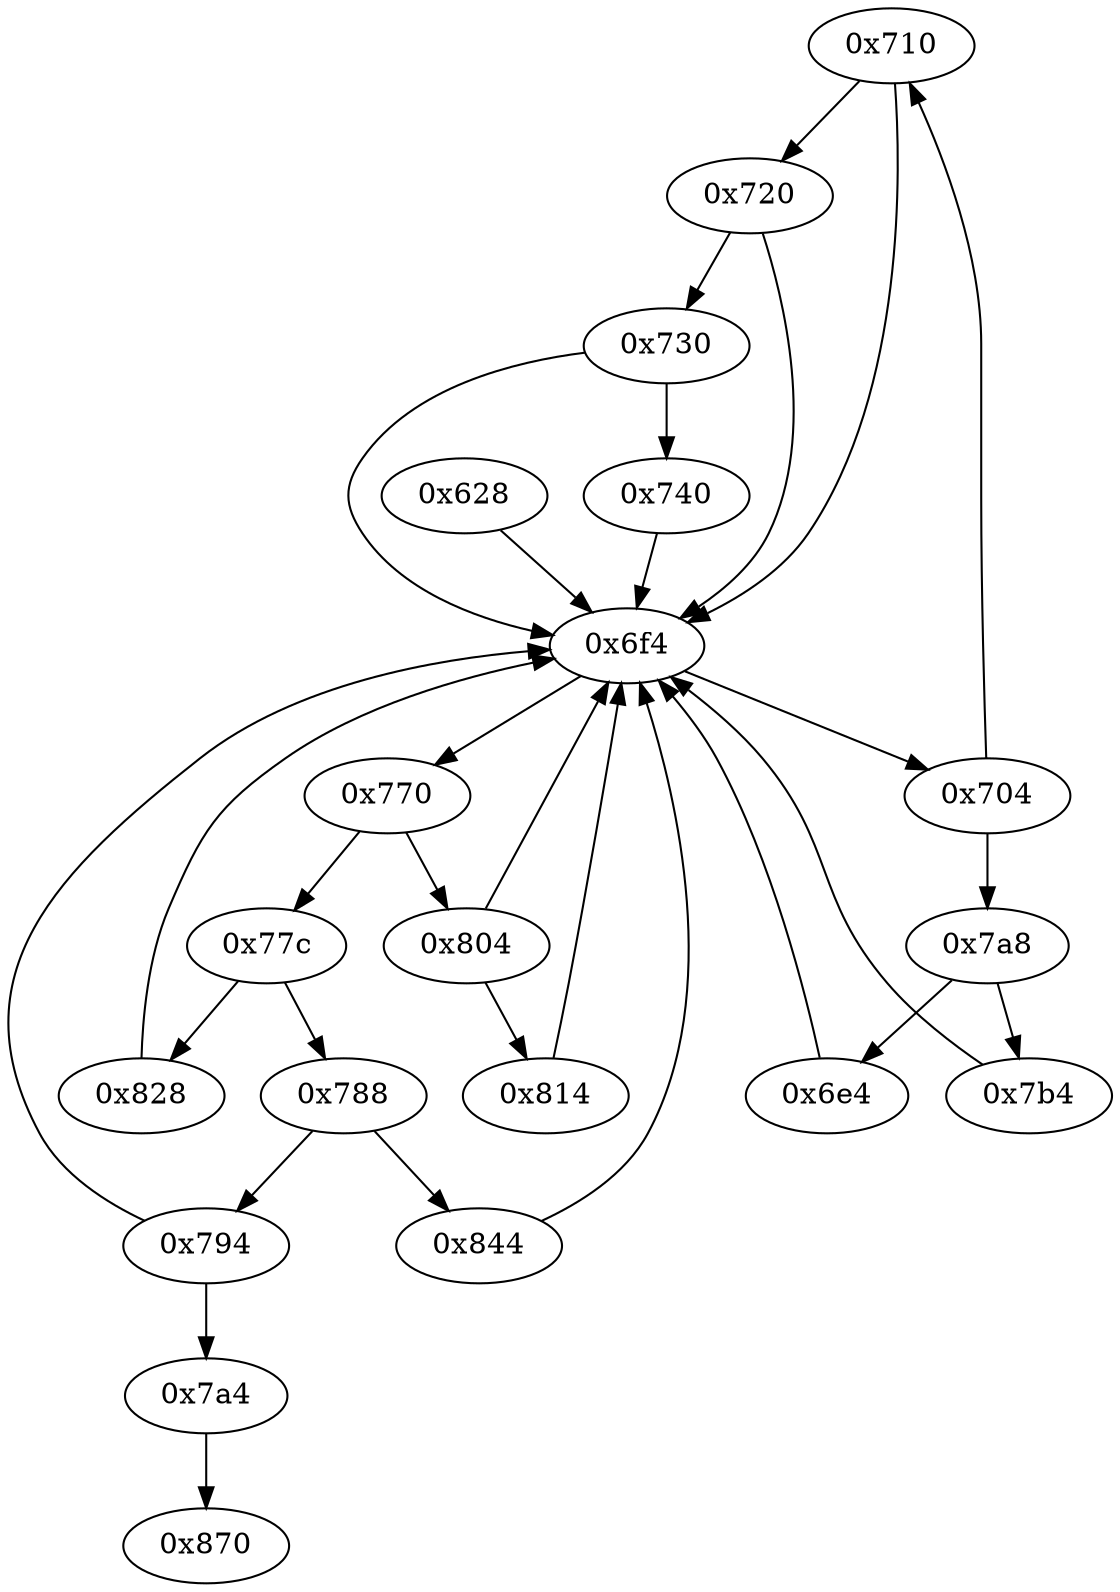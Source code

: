 strict digraph "" {
	"0x710"	 [opcode="[u'ldr', u'cmp', u'mov', u'b']"];
	"0x720"	 [opcode="[u'ldr', u'cmp', u'mov', u'b']"];
	"0x710" -> "0x720";
	"0x6f4"	 [opcode="[u'mov', u'ldr', u'cmp', u'b']"];
	"0x710" -> "0x6f4";
	"0x788"	 [opcode="[u'ldr', u'cmp', u'b']"];
	"0x844"	 [opcode="[u'str', u'str', u'str', u'str', u'ldr', u'ldr', u'ldr', u'ldr', u'cmp', u'mov', u'b']"];
	"0x788" -> "0x844";
	"0x794"	 [opcode="[u'ldr', u'cmp', u'mov', u'b']"];
	"0x788" -> "0x794";
	"0x770"	 [opcode="[u'ldr', u'cmp', u'b']"];
	"0x804"	 [opcode="[u'ldr', u'cmp', u'mov', u'b']"];
	"0x770" -> "0x804";
	"0x77c"	 [opcode="[u'ldr', u'cmp', u'b']"];
	"0x770" -> "0x77c";
	"0x704"	 [opcode="[u'ldr', u'cmp', u'b']"];
	"0x704" -> "0x710";
	"0x7a8"	 [opcode="[u'ldr', u'cmp', u'b']"];
	"0x704" -> "0x7a8";
	"0x804" -> "0x6f4";
	"0x814"	 [opcode="[u'ldr', u'cmp', u'mov', u'ldr', u'b']"];
	"0x804" -> "0x814";
	"0x720" -> "0x6f4";
	"0x730"	 [opcode="[u'ldr', u'cmp', u'mov', u'b']"];
	"0x720" -> "0x730";
	"0x6e4"	 [opcode="[u'ldr', u'cmp', u'mov', u'mov']"];
	"0x6e4" -> "0x6f4";
	"0x828"	 [opcode="[u'ldr', u'ldr', u'mov', u'mov', u'mov', u'orr', u'b']"];
	"0x828" -> "0x6f4";
	"0x844" -> "0x6f4";
	"0x794" -> "0x6f4";
	"0x7a4"	 [opcode="[u'b']"];
	"0x794" -> "0x7a4";
	"0x870"	 [opcode="[u'ldr', u'sub', u'pop']"];
	"0x77c" -> "0x788";
	"0x77c" -> "0x828";
	"0x6f4" -> "0x770";
	"0x6f4" -> "0x704";
	"0x7a4" -> "0x870";
	"0x7a8" -> "0x6e4";
	"0x7b4"	 [opcode="[u'ldr', u'ldr', u'ldr', u'ldrb', u'ldr', u'ldr', u'mul', u'ldr', u'ldr', u'ldr', u'add', u'add', u'sub', u'mul', u'ldr', u'rsb', \
u'sub', u'rsb', u'add', u'b']"];
	"0x7a8" -> "0x7b4";
	"0x730" -> "0x6f4";
	"0x740"	 [opcode="[u'ldrb', u'ldrb', u'eor', u'tst', u'ldr', u'mov', u'cmp', u'mov', u'mov', u'cmp', u'mov', u'b']"];
	"0x730" -> "0x740";
	"0x7b4" -> "0x6f4";
	"0x814" -> "0x6f4";
	"0x740" -> "0x6f4";
	"0x628"	 [opcode="[u'push', u'add', u'sub', u'str', u'ldr', u'str', u'ldr', u'ldr', u'add', u'sub', u'sub', u'mul', u'mvn', u'ldr', u'ldr', u'eor', \
u'and', u'ldr', u'mov', u'str', u'mov', u'ldr', u'cmp', u'mov', u'cmp', u'mov', u'mov', u'mov', u'cmp', u'mov', u'strb', u'eor', \
u'and', u'strb', u'mov', u'orr', u'ldr', u'ldr', u'ldr', u'mov', u'mov', u'str', u'ldr', u'ldr', u'str', u'ldr', u'b']"];
	"0x628" -> "0x6f4";
}
